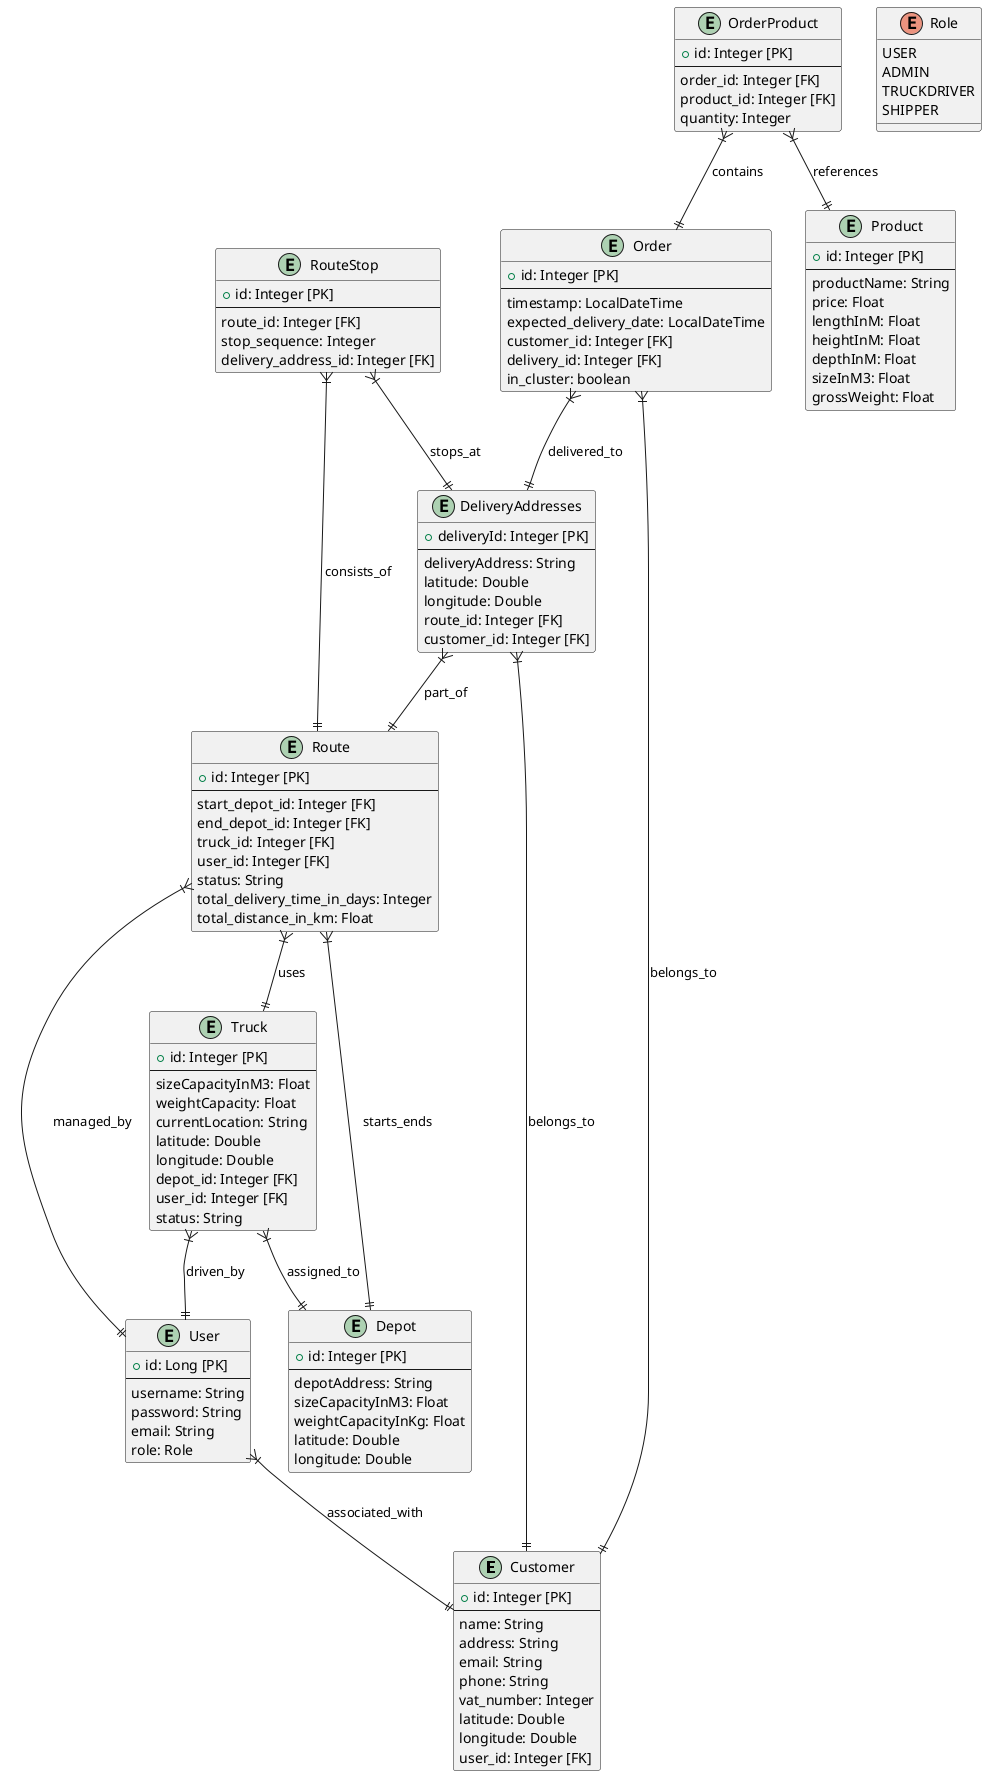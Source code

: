 @startuml
entity Customer {
    + id: Integer [PK]
    ----
    name: String
    address: String
    email: String
    phone: String
    vat_number: Integer
    latitude: Double
    longitude: Double
    user_id: Integer [FK]
}

entity Order {
    + id: Integer [PK]
    ----
    timestamp: LocalDateTime
    expected_delivery_date: LocalDateTime
    customer_id: Integer [FK]
    delivery_id: Integer [FK]
    in_cluster: boolean
}

entity OrderProduct {
    + id: Integer [PK]
    ----
    order_id: Integer [FK]
    product_id: Integer [FK]
    quantity: Integer
}

entity DeliveryAddresses {
    + deliveryId: Integer [PK]
    ----
    deliveryAddress: String
    latitude: Double
    longitude: Double
    route_id: Integer [FK]
    customer_id: Integer [FK]
}

entity Depot {
    + id: Integer [PK]
    ----
    depotAddress: String
    sizeCapacityInM3: Float
    weightCapacityInKg: Float
    latitude: Double
    longitude: Double
}

entity Route {
    + id: Integer [PK]
    ----
    start_depot_id: Integer [FK]
    end_depot_id: Integer [FK]
    truck_id: Integer [FK]
    user_id: Integer [FK]
    status: String
    total_delivery_time_in_days: Integer
    total_distance_in_km: Float
}

entity RouteStop {
    + id: Integer [PK]
    ----
    route_id: Integer [FK]
    stop_sequence: Integer
    delivery_address_id: Integer [FK]
}

entity Truck {
    + id: Integer [PK]
    ----
    sizeCapacityInM3: Float
    weightCapacity: Float
    currentLocation: String
    latitude: Double
    longitude: Double
    depot_id: Integer [FK]
    user_id: Integer [FK]
    status: String
}

entity User {
    + id: Long [PK]
    ----
    username: String
    password: String
    email: String
    role: Role
}

entity Product {
    + id: Integer [PK]
    ----
    productName: String
    price: Float
    lengthInM: Float
    heightInM: Float
    depthInM: Float
    sizeInM3: Float
    grossWeight: Float
}

enum Role {
    USER
    ADMIN
    TRUCKDRIVER
    SHIPPER
}

Order }|--|| Customer : belongs_to
Order }|--|| DeliveryAddresses : delivered_to
OrderProduct }|--|| Order : contains
OrderProduct }|--|| Product : references
DeliveryAddresses }|--|| Customer : belongs_to
DeliveryAddresses }|--|| Route : part_of
RouteStop }|--|| Route : consists_of
RouteStop }|--|| DeliveryAddresses : stops_at
Route }|--|| Depot : starts_ends
Route }|--|| Truck : uses
Route }|--|| User : managed_by
Truck }|--|| Depot : assigned_to
Truck }|--|| User : driven_by
User }|--|| Customer : associated_with

@enduml

